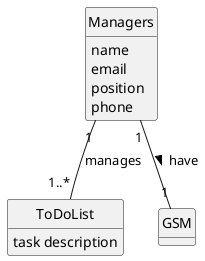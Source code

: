 @startuml
skinparam monochrome true
skinparam packageStyle rectangle
skinparam shadowing false
skinparam monochrome true
skinparam packageStyle rectangle
skinparam shadowing false
'skinparam linetype ortho
'left to right direction
skinparam classAttributeIconSize 0
hide circle
hide methods


class ToDoList {
    task description
}

class GSM {
}

class Managers {
    name
    email
    position
    phone
}

Managers "1" -- "1" GSM : have >
Managers "1" -- "1..*" ToDoList: manages
@enduml


